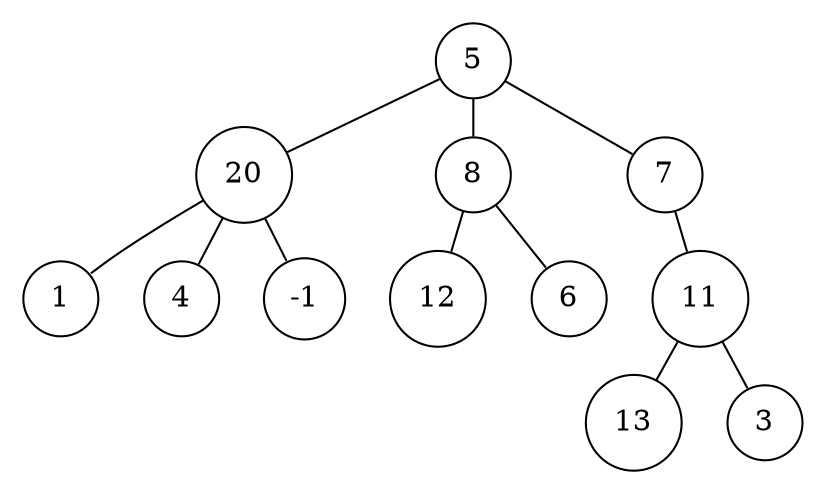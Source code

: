 digraph G{
  nodesep=0.3;
  ranksep=0.2;
  margin=0.1;
  node [shape=circle];
  edge [arrowsize=0];
  graph [ordering="out"];
  5 -> 20;
  5 -> 8;
  5 -> 7;
  20 -> 1;
  20 -> 4;
  20 -> -1;
  8 -> 12;
  8 -> 6;
  7 -> 11;
  11 -> 13;
  11 -> 3;
}
